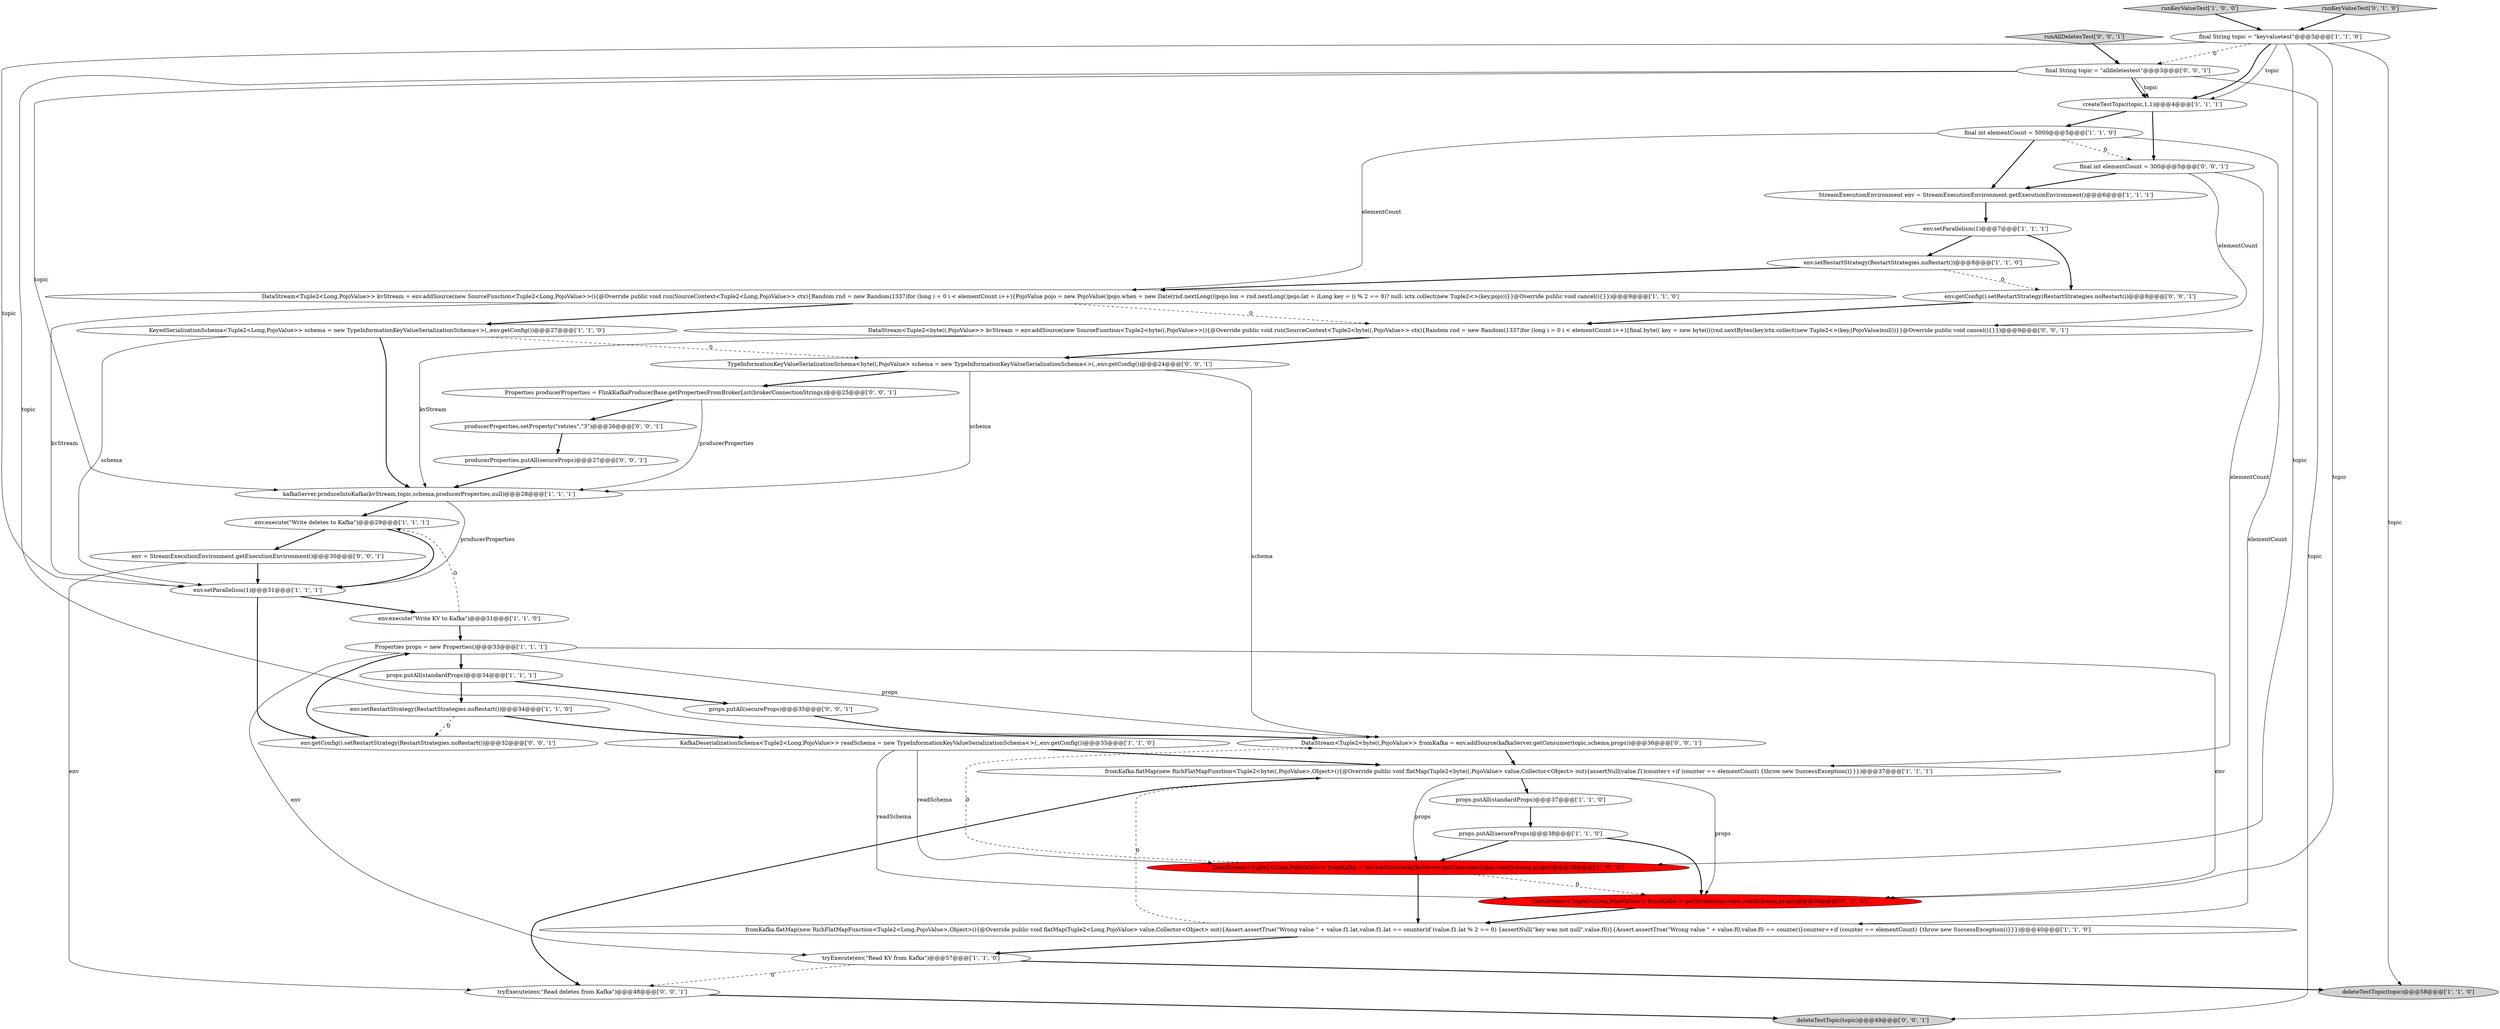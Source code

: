 digraph {
37 [style = filled, label = "runAllDeletesTest['0', '0', '1']", fillcolor = lightgray, shape = diamond image = "AAA0AAABBB3BBB"];
1 [style = filled, label = "runKeyValueTest['1', '0', '0']", fillcolor = lightgray, shape = diamond image = "AAA0AAABBB1BBB"];
14 [style = filled, label = "StreamExecutionEnvironment env = StreamExecutionEnvironment.getExecutionEnvironment()@@@6@@@['1', '1', '1']", fillcolor = white, shape = ellipse image = "AAA0AAABBB1BBB"];
10 [style = filled, label = "env.execute(\"Write KV to Kafka\")@@@31@@@['1', '1', '0']", fillcolor = white, shape = ellipse image = "AAA0AAABBB1BBB"];
34 [style = filled, label = "DataStream<Tuple2<byte((,PojoValue>> fromKafka = env.addSource(kafkaServer.getConsumer(topic,schema,props))@@@36@@@['0', '0', '1']", fillcolor = white, shape = ellipse image = "AAA0AAABBB3BBB"];
39 [style = filled, label = "TypeInformationKeyValueSerializationSchema<byte((,PojoValue> schema = new TypeInformationKeyValueSerializationSchema<>(,,env.getConfig())@@@24@@@['0', '0', '1']", fillcolor = white, shape = ellipse image = "AAA0AAABBB3BBB"];
7 [style = filled, label = "props.putAll(secureProps)@@@38@@@['1', '1', '0']", fillcolor = white, shape = ellipse image = "AAA0AAABBB1BBB"];
6 [style = filled, label = "DataStream<Tuple2<Long,PojoValue>> fromKafka = env.addSource(kafkaServer.getConsumer(topic,readSchema,props))@@@39@@@['1', '0', '0']", fillcolor = red, shape = ellipse image = "AAA1AAABBB1BBB"];
17 [style = filled, label = "fromKafka.flatMap(new RichFlatMapFunction<Tuple2<byte((,PojoValue>,Object>(){@Override public void flatMap(Tuple2<byte((,PojoValue> value,Collector<Object> out){assertNull(value.f1)counter++if (counter == elementCount) {throw new SuccessException()}}})@@@37@@@['1', '1', '1']", fillcolor = white, shape = ellipse image = "AAA0AAABBB1BBB"];
9 [style = filled, label = "props.putAll(standardProps)@@@34@@@['1', '1', '1']", fillcolor = white, shape = ellipse image = "AAA0AAABBB1BBB"];
20 [style = filled, label = "final String topic = \"keyvaluetest\"@@@3@@@['1', '1', '0']", fillcolor = white, shape = ellipse image = "AAA0AAABBB1BBB"];
38 [style = filled, label = "DataStream<Tuple2<byte((,PojoValue>> kvStream = env.addSource(new SourceFunction<Tuple2<byte((,PojoValue>>(){@Override public void run(SourceContext<Tuple2<byte((,PojoValue>> ctx){Random rnd = new Random(1337)for (long i = 0 i < elementCount i++){final byte(( key = new byte((((rnd.nextBytes(key)ctx.collect(new Tuple2<>(key,(PojoValue)null))}}@Override public void cancel(){}})@@@9@@@['0', '0', '1']", fillcolor = white, shape = ellipse image = "AAA0AAABBB3BBB"];
15 [style = filled, label = "DataStream<Tuple2<Long,PojoValue>> kvStream = env.addSource(new SourceFunction<Tuple2<Long,PojoValue>>(){@Override public void run(SourceContext<Tuple2<Long,PojoValue>> ctx){Random rnd = new Random(1337)for (long i = 0 i < elementCount i++){PojoValue pojo = new PojoValue()pojo.when = new Date(rnd.nextLong())pojo.lon = rnd.nextLong()pojo.lat = iLong key = (i % 2 == 0)? null: ictx.collect(new Tuple2<>(key,pojo))}}@Override public void cancel(){}})@@@9@@@['1', '1', '0']", fillcolor = white, shape = ellipse image = "AAA0AAABBB1BBB"];
8 [style = filled, label = "fromKafka.flatMap(new RichFlatMapFunction<Tuple2<Long,PojoValue>,Object>(){@Override public void flatMap(Tuple2<Long,PojoValue> value,Collector<Object> out){Assert.assertTrue(\"Wrong value \" + value.f1.lat,value.f1.lat == counter)if (value.f1.lat % 2 == 0) {assertNull(\"key was not null\",value.f0)}{Assert.assertTrue(\"Wrong value \" + value.f0,value.f0 == counter)}counter++if (counter == elementCount) {throw new SuccessException()}}})@@@40@@@['1', '1', '0']", fillcolor = white, shape = ellipse image = "AAA0AAABBB1BBB"];
27 [style = filled, label = "Properties producerProperties = FlinkKafkaProducerBase.getPropertiesFromBrokerList(brokerConnectionStrings)@@@25@@@['0', '0', '1']", fillcolor = white, shape = ellipse image = "AAA0AAABBB3BBB"];
30 [style = filled, label = "props.putAll(secureProps)@@@35@@@['0', '0', '1']", fillcolor = white, shape = ellipse image = "AAA0AAABBB3BBB"];
23 [style = filled, label = "env.setRestartStrategy(RestartStrategies.noRestart())@@@8@@@['1', '1', '0']", fillcolor = white, shape = ellipse image = "AAA0AAABBB1BBB"];
5 [style = filled, label = "kafkaServer.produceIntoKafka(kvStream,topic,schema,producerProperties,null)@@@28@@@['1', '1', '1']", fillcolor = white, shape = ellipse image = "AAA0AAABBB1BBB"];
25 [style = filled, label = "runKeyValueTest['0', '1', '0']", fillcolor = lightgray, shape = diamond image = "AAA0AAABBB2BBB"];
4 [style = filled, label = "props.putAll(standardProps)@@@37@@@['1', '1', '0']", fillcolor = white, shape = ellipse image = "AAA0AAABBB1BBB"];
35 [style = filled, label = "tryExecute(env,\"Read deletes from Kafka\")@@@48@@@['0', '0', '1']", fillcolor = white, shape = ellipse image = "AAA0AAABBB3BBB"];
19 [style = filled, label = "env.execute(\"Write deletes to Kafka\")@@@29@@@['1', '1', '1']", fillcolor = white, shape = ellipse image = "AAA0AAABBB1BBB"];
32 [style = filled, label = "producerProperties.setProperty(\"retries\",\"3\")@@@26@@@['0', '0', '1']", fillcolor = white, shape = ellipse image = "AAA0AAABBB3BBB"];
0 [style = filled, label = "Properties props = new Properties()@@@33@@@['1', '1', '1']", fillcolor = white, shape = ellipse image = "AAA0AAABBB1BBB"];
22 [style = filled, label = "KeyedSerializationSchema<Tuple2<Long,PojoValue>> schema = new TypeInformationKeyValueSerializationSchema<>(,,env.getConfig())@@@27@@@['1', '1', '0']", fillcolor = white, shape = ellipse image = "AAA0AAABBB1BBB"];
13 [style = filled, label = "final int elementCount = 5000@@@5@@@['1', '1', '0']", fillcolor = white, shape = ellipse image = "AAA0AAABBB1BBB"];
26 [style = filled, label = "final int elementCount = 300@@@5@@@['0', '0', '1']", fillcolor = white, shape = ellipse image = "AAA0AAABBB3BBB"];
24 [style = filled, label = "DataStream<Tuple2<Long,PojoValue>> fromKafka = getStream(env,topic,readSchema,props)@@@39@@@['0', '1', '0']", fillcolor = red, shape = ellipse image = "AAA1AAABBB2BBB"];
36 [style = filled, label = "final String topic = \"alldeletestest\"@@@3@@@['0', '0', '1']", fillcolor = white, shape = ellipse image = "AAA0AAABBB3BBB"];
40 [style = filled, label = "env.getConfig().setRestartStrategy(RestartStrategies.noRestart())@@@8@@@['0', '0', '1']", fillcolor = white, shape = ellipse image = "AAA0AAABBB3BBB"];
2 [style = filled, label = "KafkaDeserializationSchema<Tuple2<Long,PojoValue>> readSchema = new TypeInformationKeyValueSerializationSchema<>(,,env.getConfig())@@@35@@@['1', '1', '0']", fillcolor = white, shape = ellipse image = "AAA0AAABBB1BBB"];
3 [style = filled, label = "tryExecute(env,\"Read KV from Kafka\")@@@57@@@['1', '1', '0']", fillcolor = white, shape = ellipse image = "AAA0AAABBB1BBB"];
16 [style = filled, label = "createTestTopic(topic,1,1)@@@4@@@['1', '1', '1']", fillcolor = white, shape = ellipse image = "AAA0AAABBB1BBB"];
31 [style = filled, label = "deleteTestTopic(topic)@@@49@@@['0', '0', '1']", fillcolor = lightgray, shape = ellipse image = "AAA0AAABBB3BBB"];
33 [style = filled, label = "env = StreamExecutionEnvironment.getExecutionEnvironment()@@@30@@@['0', '0', '1']", fillcolor = white, shape = ellipse image = "AAA0AAABBB3BBB"];
29 [style = filled, label = "producerProperties.putAll(secureProps)@@@27@@@['0', '0', '1']", fillcolor = white, shape = ellipse image = "AAA0AAABBB3BBB"];
21 [style = filled, label = "deleteTestTopic(topic)@@@58@@@['1', '1', '0']", fillcolor = lightgray, shape = ellipse image = "AAA0AAABBB1BBB"];
12 [style = filled, label = "env.setParallelism(1)@@@31@@@['1', '1', '1']", fillcolor = white, shape = ellipse image = "AAA0AAABBB1BBB"];
11 [style = filled, label = "env.setRestartStrategy(RestartStrategies.noRestart())@@@34@@@['1', '1', '0']", fillcolor = white, shape = ellipse image = "AAA0AAABBB1BBB"];
18 [style = filled, label = "env.setParallelism(1)@@@7@@@['1', '1', '1']", fillcolor = white, shape = ellipse image = "AAA0AAABBB1BBB"];
28 [style = filled, label = "env.getConfig().setRestartStrategy(RestartStrategies.noRestart())@@@32@@@['0', '0', '1']", fillcolor = white, shape = ellipse image = "AAA0AAABBB3BBB"];
27->32 [style = bold, label=""];
29->5 [style = bold, label=""];
9->11 [style = bold, label=""];
1->20 [style = bold, label=""];
6->34 [style = dashed, label="0"];
39->34 [style = solid, label="schema"];
0->34 [style = solid, label="props"];
40->38 [style = bold, label=""];
38->39 [style = bold, label=""];
15->38 [style = dashed, label="0"];
28->0 [style = bold, label=""];
12->10 [style = bold, label=""];
20->16 [style = bold, label=""];
20->21 [style = solid, label="topic"];
34->17 [style = bold, label=""];
36->5 [style = solid, label="topic"];
13->14 [style = bold, label=""];
2->6 [style = solid, label="readSchema"];
13->15 [style = solid, label="elementCount"];
17->35 [style = bold, label=""];
15->12 [style = solid, label="kvStream"];
35->31 [style = bold, label=""];
36->34 [style = solid, label="topic"];
12->28 [style = bold, label=""];
37->36 [style = bold, label=""];
36->16 [style = solid, label="topic"];
19->12 [style = bold, label=""];
16->26 [style = bold, label=""];
26->14 [style = bold, label=""];
36->31 [style = solid, label="topic"];
30->34 [style = bold, label=""];
0->24 [style = solid, label="env"];
13->26 [style = dashed, label="0"];
22->5 [style = bold, label=""];
7->24 [style = bold, label=""];
10->0 [style = bold, label=""];
7->6 [style = bold, label=""];
20->24 [style = solid, label="topic"];
36->16 [style = bold, label=""];
14->18 [style = bold, label=""];
24->8 [style = bold, label=""];
2->17 [style = bold, label=""];
19->33 [style = bold, label=""];
16->13 [style = bold, label=""];
3->35 [style = dashed, label="0"];
18->23 [style = bold, label=""];
23->40 [style = dashed, label="0"];
18->40 [style = bold, label=""];
8->3 [style = bold, label=""];
23->15 [style = bold, label=""];
20->12 [style = solid, label="topic"];
33->12 [style = bold, label=""];
20->16 [style = solid, label="topic"];
4->7 [style = bold, label=""];
15->22 [style = bold, label=""];
5->19 [style = bold, label=""];
25->20 [style = bold, label=""];
8->17 [style = dashed, label="0"];
3->21 [style = bold, label=""];
13->8 [style = solid, label="elementCount"];
17->24 [style = solid, label="props"];
17->4 [style = bold, label=""];
22->12 [style = solid, label="schema"];
33->35 [style = solid, label="env"];
0->9 [style = bold, label=""];
2->24 [style = solid, label="readSchema"];
26->38 [style = solid, label="elementCount"];
10->19 [style = dashed, label="0"];
27->5 [style = solid, label="producerProperties"];
20->6 [style = solid, label="topic"];
9->30 [style = bold, label=""];
39->27 [style = bold, label=""];
38->5 [style = solid, label="kvStream"];
11->2 [style = bold, label=""];
26->17 [style = solid, label="elementCount"];
5->12 [style = solid, label="producerProperties"];
32->29 [style = bold, label=""];
11->28 [style = dashed, label="0"];
20->36 [style = dashed, label="0"];
6->24 [style = dashed, label="0"];
6->8 [style = bold, label=""];
17->6 [style = solid, label="props"];
22->39 [style = dashed, label="0"];
0->3 [style = solid, label="env"];
39->5 [style = solid, label="schema"];
}
